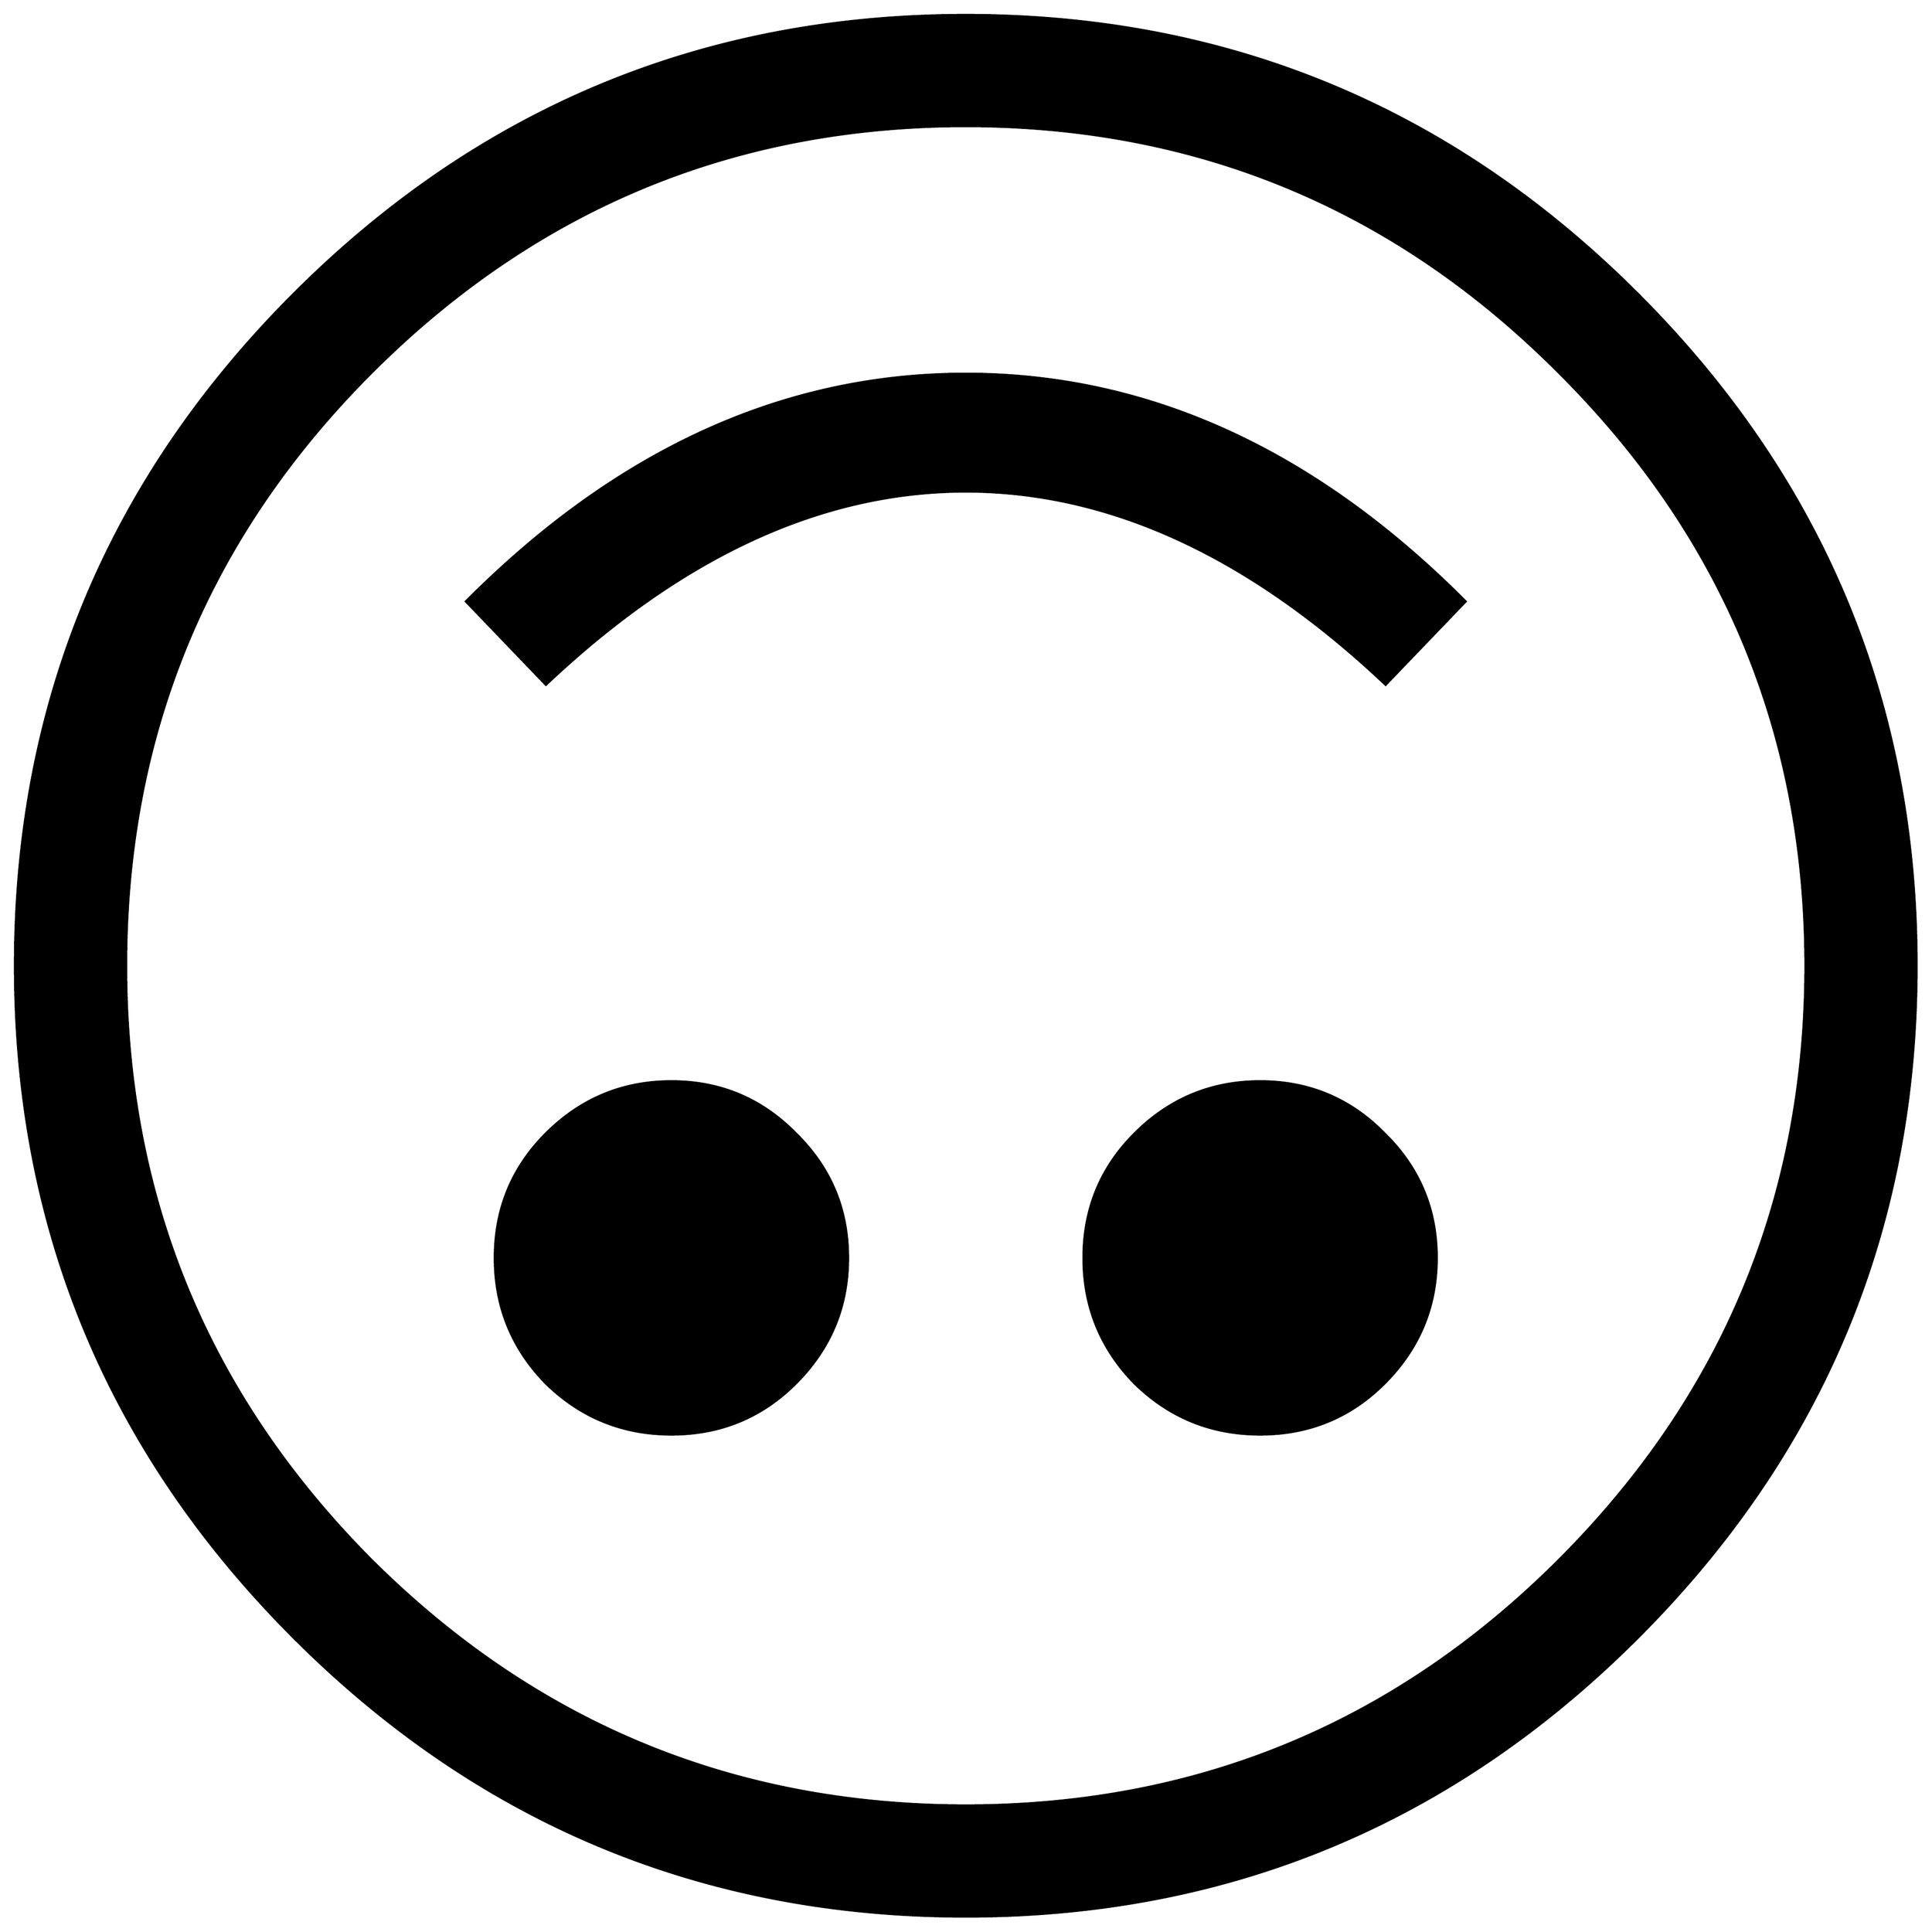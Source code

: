 


\begin{tikzpicture}[y=0.80pt, x=0.80pt, yscale=-1.0, xscale=1.0, inner sep=0pt, outer sep=0pt]
\begin{scope}[shift={(100.0,1706.0)},nonzero rule]
  \path[draw=.,fill=.,line width=1.600pt] (1794.0,-582.0) ..
    controls (1794.0,-346.0) and (1710.333,-144.333) ..
    (1543.0,23.0) .. controls (1375.667,190.333) and (1174.0,274.0)
    .. (938.0,274.0) .. controls (702.0,274.0) and (500.333,190.333)
    .. (333.0,23.0) .. controls (165.667,-144.333) and (82.0,-346.0)
    .. (82.0,-582.0) .. controls (82.0,-818.0) and
    (165.667,-1019.667) .. (333.0,-1187.0) .. controls
    (500.333,-1354.333) and (702.0,-1438.0) .. (938.0,-1438.0) ..
    controls (1174.0,-1438.0) and (1375.667,-1354.333) ..
    (1543.0,-1187.0) .. controls (1710.333,-1019.667) and
    (1794.0,-818.0) .. (1794.0,-582.0) -- cycle(1694.0,-582.0)
    .. controls (1694.0,-790.667) and (1620.0,-968.667) ..
    (1472.0,-1116.0) .. controls (1324.667,-1264.0) and
    (1146.667,-1338.0) .. (938.0,-1338.0) .. controls
    (729.333,-1338.0) and (551.0,-1264.0) .. (403.0,-1116.0) ..
    controls (255.667,-968.667) and (182.0,-790.667) .. (182.0,-582.0)
    .. controls (182.0,-373.333) and (255.667,-195.0) ..
    (403.0,-47.0) .. controls (551.0,100.333) and (729.333,174.0) ..
    (938.0,174.0) .. controls (1146.667,174.0) and (1324.667,100.333)
    .. (1472.0,-47.0) .. controls (1620.0,-195.0) and
    (1694.0,-373.333) .. (1694.0,-582.0) -- cycle(1388.0,-910.0)
    -- (1316.0,-835.0) .. controls (1193.333,-951.0) and
    (1067.333,-1009.0) .. (938.0,-1009.0) .. controls
    (808.667,-1009.0) and (682.667,-951.0) .. (560.0,-835.0) --
    (488.0,-910.0) .. controls (624.0,-1046.667) and
    (774.0,-1115.0) .. (938.0,-1115.0) .. controls
    (1102.0,-1115.0) and (1252.0,-1046.667) .. (1388.0,-910.0) --
    cycle(1362.0,-319.0) .. controls (1362.0,-275.0) and
    (1346.333,-237.333) .. (1315.0,-206.0) .. controls
    (1284.333,-175.333) and (1247.0,-160.0) .. (1203.0,-160.0) ..
    controls (1159.0,-160.0) and (1121.333,-175.333) ..
    (1090.0,-206.0) .. controls (1059.333,-237.333) and
    (1044.0,-275.0) .. (1044.0,-319.0) .. controls
    (1044.0,-363.0) and (1059.333,-400.333) .. (1090.0,-431.0) ..
    controls (1121.333,-462.333) and (1159.0,-478.0) ..
    (1203.0,-478.0) .. controls (1247.0,-478.0) and
    (1284.333,-462.333) .. (1315.0,-431.0) .. controls
    (1346.333,-400.333) and (1362.0,-363.0) .. (1362.0,-319.0) --
    cycle(832.0,-319.0) .. controls (832.0,-275.0) and
    (816.333,-237.333) .. (785.0,-206.0) .. controls (754.333,-175.333)
    and (717.0,-160.0) .. (673.0,-160.0) .. controls
    (629.0,-160.0) and (591.333,-175.333) .. (560.0,-206.0) ..
    controls (529.333,-237.333) and (514.0,-275.0) .. (514.0,-319.0)
    .. controls (514.0,-363.0) and (529.333,-400.333) ..
    (560.0,-431.0) .. controls (591.333,-462.333) and (629.0,-478.0)
    .. (673.0,-478.0) .. controls (717.0,-478.0) and
    (754.333,-462.333) .. (785.0,-431.0) .. controls (816.333,-400.333)
    and (832.0,-363.0) .. (832.0,-319.0) -- cycle;
\end{scope}

\end{tikzpicture}

